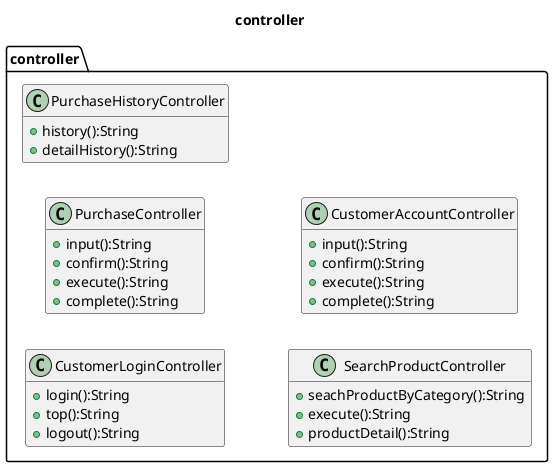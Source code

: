 @startuml
title controller
hide empty members
left to right direction

package controller{
    class CustomerLoginController{
        +login():String
        +top():String
        +logout():String
    }
    class PurchaseController{
        +input():String
        +confirm():String
        +execute():String
        +complete():String
    }
    class PurchaseHistoryController{
        +history():String
        +detailHistory():String
    }
    class SearchProductController{
        +seachProductByCategory():String
        +execute():String
        +productDetail():String
    }
    class CustomerAccountController{
        +input():String
        +confirm():String
        +execute():String
        +complete():String
    }
}

@enduml